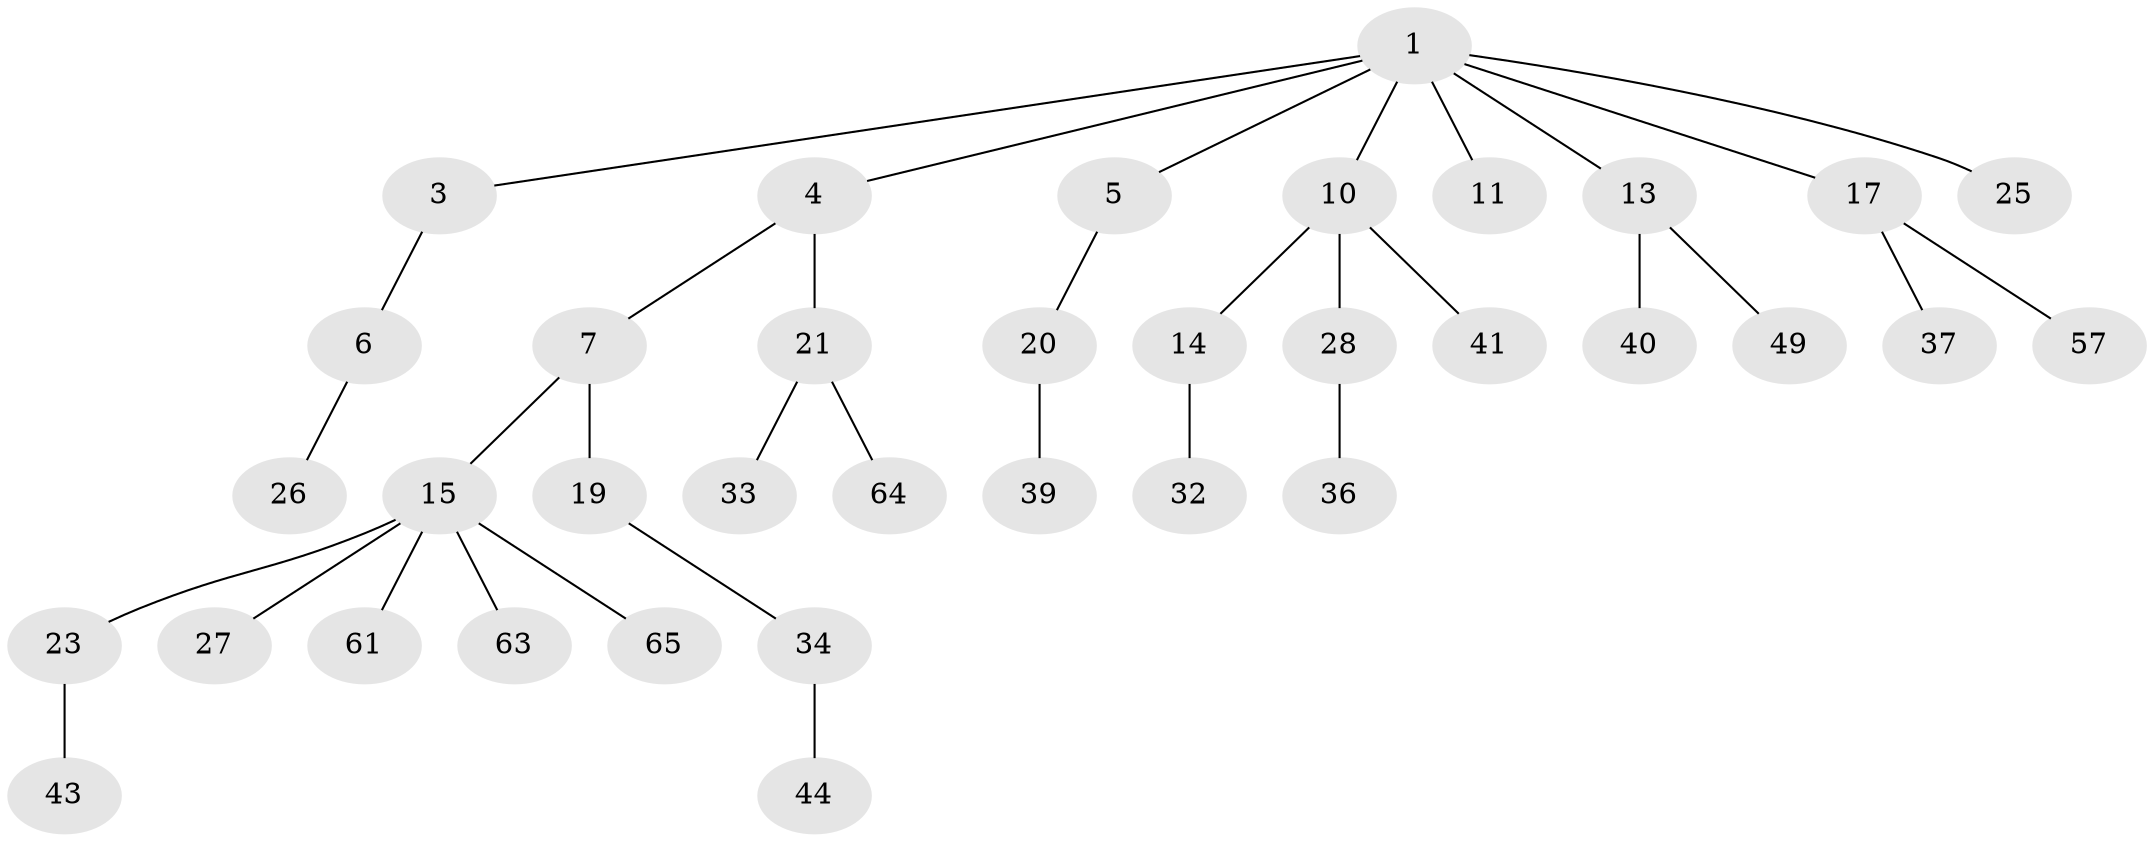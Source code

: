 // original degree distribution, {6: 0.0273972602739726, 4: 0.1095890410958904, 3: 0.1780821917808219, 1: 0.5342465753424658, 2: 0.1506849315068493}
// Generated by graph-tools (version 1.1) at 2025/15/03/09/25 04:15:38]
// undirected, 36 vertices, 35 edges
graph export_dot {
graph [start="1"]
  node [color=gray90,style=filled];
  1 [super="+2"];
  3 [super="+18+38"];
  4;
  5 [super="+24+72"];
  6 [super="+16+62"];
  7 [super="+8+9"];
  10 [super="+12+69"];
  11 [super="+22+55"];
  13 [super="+30"];
  14;
  15 [super="+50+45+66"];
  17 [super="+31+35"];
  19 [super="+42+29"];
  20;
  21 [super="+48"];
  23 [super="+71"];
  25;
  26 [super="+46+52"];
  27;
  28;
  32;
  33 [super="+51+54+73"];
  34 [super="+70"];
  36;
  37;
  39 [super="+56+60"];
  40;
  41 [super="+47"];
  43;
  44;
  49 [super="+58"];
  57;
  61;
  63;
  64;
  65;
  1 -- 3;
  1 -- 4;
  1 -- 5;
  1 -- 13;
  1 -- 25;
  1 -- 10;
  1 -- 11;
  1 -- 17;
  3 -- 6;
  4 -- 7;
  4 -- 21;
  5 -- 20;
  6 -- 26;
  7 -- 19;
  7 -- 15;
  10 -- 41;
  10 -- 28;
  10 -- 14;
  13 -- 40;
  13 -- 49;
  14 -- 32;
  15 -- 23;
  15 -- 27;
  15 -- 61;
  15 -- 65;
  15 -- 63;
  17 -- 37;
  17 -- 57;
  19 -- 34;
  20 -- 39;
  21 -- 33;
  21 -- 64;
  23 -- 43;
  28 -- 36;
  34 -- 44;
}
